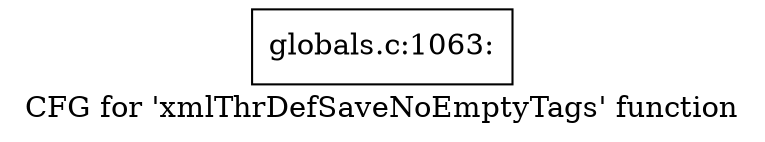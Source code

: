 digraph "CFG for 'xmlThrDefSaveNoEmptyTags' function" {
	label="CFG for 'xmlThrDefSaveNoEmptyTags' function";

	Node0x5624fdb5d7b0 [shape=record,label="{globals.c:1063:}"];
}
